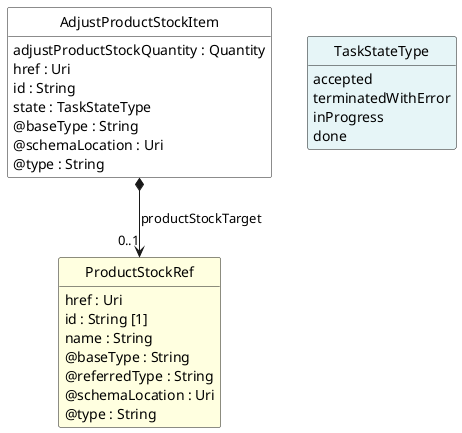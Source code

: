 @startuml
hide circle
hide methods
hide stereotype
show <<Enumeration>> stereotype
skinparam class {
   BackgroundColor<<Enumeration>> #E6F5F7
   BackgroundColor<<Ref>> #FFFFE0
   BackgroundColor<<Pivot>> #FFFFFFF
   BackgroundColor<<SimpleType>> #E2F0DA
   BackgroundColor #FCF2E3
}

class AdjustProductStockItem <<Pivot>> {
    adjustProductStockQuantity : Quantity
    href : Uri
    id : String
    state : TaskStateType
    @baseType : String
    @schemaLocation : Uri
    @type : String
}

class ProductStockRef  <<Ref>> {
    href : Uri
    id : String [1]
    name : String
    @baseType : String
    @referredType : String
    @schemaLocation : Uri
    @type : String
}

class TaskStateType <<Enumeration>> {
    accepted
    terminatedWithError
    inProgress
    done
}

AdjustProductStockItem -right[hidden]-> TaskStateType

AdjustProductStockItem *-->  "0..1" ProductStockRef : productStockTarget

@enduml